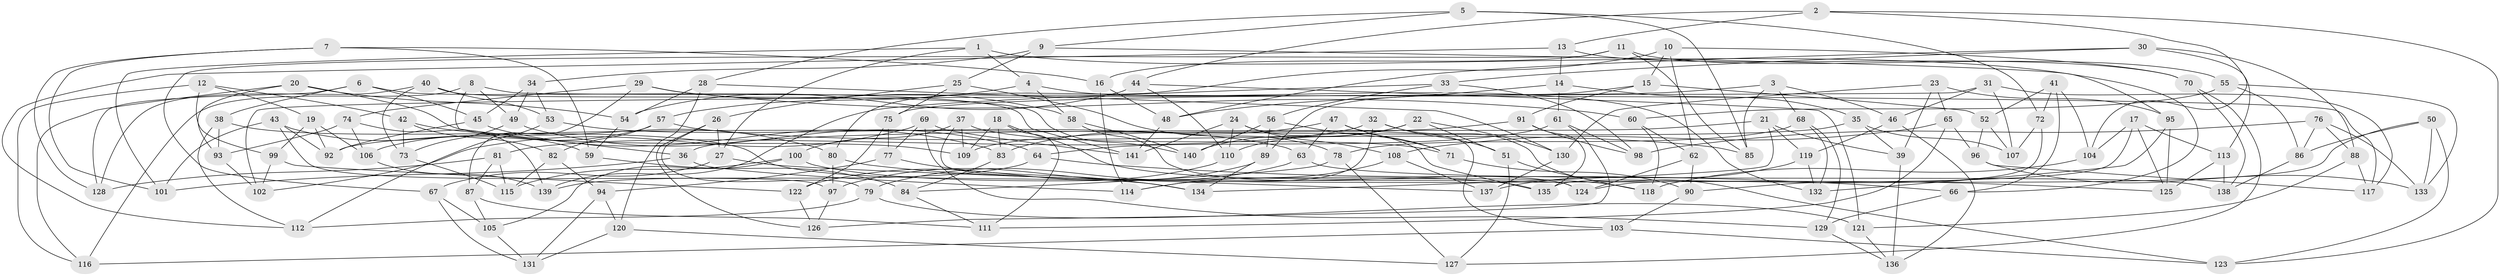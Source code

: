 // coarse degree distribution, {4: 0.5612244897959183, 6: 0.41836734693877553, 5: 0.02040816326530612}
// Generated by graph-tools (version 1.1) at 2025/24/03/03/25 07:24:25]
// undirected, 141 vertices, 282 edges
graph export_dot {
graph [start="1"]
  node [color=gray90,style=filled];
  1;
  2;
  3;
  4;
  5;
  6;
  7;
  8;
  9;
  10;
  11;
  12;
  13;
  14;
  15;
  16;
  17;
  18;
  19;
  20;
  21;
  22;
  23;
  24;
  25;
  26;
  27;
  28;
  29;
  30;
  31;
  32;
  33;
  34;
  35;
  36;
  37;
  38;
  39;
  40;
  41;
  42;
  43;
  44;
  45;
  46;
  47;
  48;
  49;
  50;
  51;
  52;
  53;
  54;
  55;
  56;
  57;
  58;
  59;
  60;
  61;
  62;
  63;
  64;
  65;
  66;
  67;
  68;
  69;
  70;
  71;
  72;
  73;
  74;
  75;
  76;
  77;
  78;
  79;
  80;
  81;
  82;
  83;
  84;
  85;
  86;
  87;
  88;
  89;
  90;
  91;
  92;
  93;
  94;
  95;
  96;
  97;
  98;
  99;
  100;
  101;
  102;
  103;
  104;
  105;
  106;
  107;
  108;
  109;
  110;
  111;
  112;
  113;
  114;
  115;
  116;
  117;
  118;
  119;
  120;
  121;
  122;
  123;
  124;
  125;
  126;
  127;
  128;
  129;
  130;
  131;
  132;
  133;
  134;
  135;
  136;
  137;
  138;
  139;
  140;
  141;
  1 -- 101;
  1 -- 27;
  1 -- 66;
  1 -- 4;
  2 -- 104;
  2 -- 123;
  2 -- 13;
  2 -- 44;
  3 -- 75;
  3 -- 46;
  3 -- 85;
  3 -- 68;
  4 -- 58;
  4 -- 132;
  4 -- 57;
  5 -- 9;
  5 -- 72;
  5 -- 28;
  5 -- 85;
  6 -- 45;
  6 -- 141;
  6 -- 128;
  6 -- 38;
  7 -- 59;
  7 -- 16;
  7 -- 128;
  7 -- 101;
  8 -- 49;
  8 -- 117;
  8 -- 36;
  8 -- 116;
  9 -- 95;
  9 -- 34;
  9 -- 25;
  10 -- 62;
  10 -- 80;
  10 -- 70;
  10 -- 15;
  11 -- 67;
  11 -- 55;
  11 -- 85;
  11 -- 16;
  12 -- 99;
  12 -- 42;
  12 -- 116;
  12 -- 19;
  13 -- 112;
  13 -- 70;
  13 -- 14;
  14 -- 48;
  14 -- 61;
  14 -- 35;
  15 -- 52;
  15 -- 91;
  15 -- 89;
  16 -- 114;
  16 -- 48;
  17 -- 113;
  17 -- 104;
  17 -- 125;
  17 -- 90;
  18 -- 109;
  18 -- 83;
  18 -- 111;
  18 -- 118;
  19 -- 92;
  19 -- 106;
  19 -- 99;
  20 -- 93;
  20 -- 116;
  20 -- 54;
  20 -- 109;
  21 -- 119;
  21 -- 36;
  21 -- 134;
  21 -- 39;
  22 -- 130;
  22 -- 51;
  22 -- 110;
  22 -- 140;
  23 -- 39;
  23 -- 130;
  23 -- 95;
  23 -- 65;
  24 -- 108;
  24 -- 110;
  24 -- 135;
  24 -- 141;
  25 -- 26;
  25 -- 75;
  25 -- 78;
  26 -- 27;
  26 -- 126;
  26 -- 79;
  27 -- 137;
  27 -- 67;
  28 -- 54;
  28 -- 120;
  28 -- 130;
  29 -- 87;
  29 -- 60;
  29 -- 58;
  29 -- 74;
  30 -- 88;
  30 -- 48;
  30 -- 113;
  30 -- 33;
  31 -- 46;
  31 -- 102;
  31 -- 117;
  31 -- 107;
  32 -- 123;
  32 -- 114;
  32 -- 81;
  32 -- 51;
  33 -- 56;
  33 -- 139;
  33 -- 98;
  34 -- 49;
  34 -- 45;
  34 -- 53;
  35 -- 92;
  35 -- 39;
  35 -- 107;
  36 -- 101;
  36 -- 114;
  37 -- 124;
  37 -- 109;
  37 -- 71;
  37 -- 100;
  38 -- 134;
  38 -- 112;
  38 -- 93;
  39 -- 136;
  40 -- 140;
  40 -- 73;
  40 -- 128;
  40 -- 53;
  41 -- 104;
  41 -- 66;
  41 -- 72;
  41 -- 52;
  42 -- 82;
  42 -- 80;
  42 -- 73;
  43 -- 101;
  43 -- 92;
  43 -- 97;
  43 -- 59;
  44 -- 54;
  44 -- 121;
  44 -- 110;
  45 -- 92;
  45 -- 83;
  46 -- 119;
  46 -- 136;
  47 -- 63;
  47 -- 83;
  47 -- 103;
  47 -- 71;
  48 -- 141;
  49 -- 73;
  49 -- 64;
  50 -- 86;
  50 -- 123;
  50 -- 133;
  50 -- 124;
  51 -- 118;
  51 -- 127;
  52 -- 96;
  52 -- 107;
  53 -- 63;
  53 -- 112;
  54 -- 59;
  55 -- 60;
  55 -- 86;
  55 -- 133;
  56 -- 71;
  56 -- 140;
  56 -- 89;
  57 -- 85;
  57 -- 106;
  57 -- 82;
  58 -- 124;
  58 -- 140;
  59 -- 84;
  60 -- 62;
  60 -- 118;
  61 -- 64;
  61 -- 126;
  61 -- 98;
  62 -- 124;
  62 -- 90;
  63 -- 79;
  63 -- 138;
  64 -- 66;
  64 -- 139;
  65 -- 111;
  65 -- 96;
  65 -- 108;
  66 -- 129;
  67 -- 105;
  67 -- 131;
  68 -- 129;
  68 -- 78;
  68 -- 132;
  69 -- 141;
  69 -- 77;
  69 -- 102;
  69 -- 129;
  70 -- 138;
  70 -- 127;
  71 -- 90;
  72 -- 107;
  72 -- 135;
  73 -- 115;
  74 -- 139;
  74 -- 106;
  74 -- 93;
  75 -- 77;
  75 -- 122;
  76 -- 98;
  76 -- 86;
  76 -- 133;
  76 -- 88;
  77 -- 134;
  77 -- 94;
  78 -- 84;
  78 -- 127;
  79 -- 121;
  79 -- 112;
  80 -- 125;
  80 -- 97;
  81 -- 128;
  81 -- 87;
  81 -- 115;
  82 -- 94;
  82 -- 115;
  83 -- 84;
  84 -- 111;
  86 -- 138;
  87 -- 105;
  87 -- 111;
  88 -- 117;
  88 -- 121;
  89 -- 97;
  89 -- 134;
  90 -- 103;
  91 -- 135;
  91 -- 109;
  91 -- 98;
  93 -- 102;
  94 -- 131;
  94 -- 120;
  95 -- 125;
  95 -- 132;
  96 -- 133;
  96 -- 117;
  97 -- 126;
  99 -- 122;
  99 -- 102;
  100 -- 115;
  100 -- 105;
  100 -- 135;
  103 -- 116;
  103 -- 123;
  104 -- 118;
  105 -- 131;
  106 -- 139;
  108 -- 137;
  108 -- 114;
  110 -- 122;
  113 -- 138;
  113 -- 125;
  119 -- 137;
  119 -- 132;
  120 -- 127;
  120 -- 131;
  121 -- 136;
  122 -- 126;
  129 -- 136;
  130 -- 137;
}
